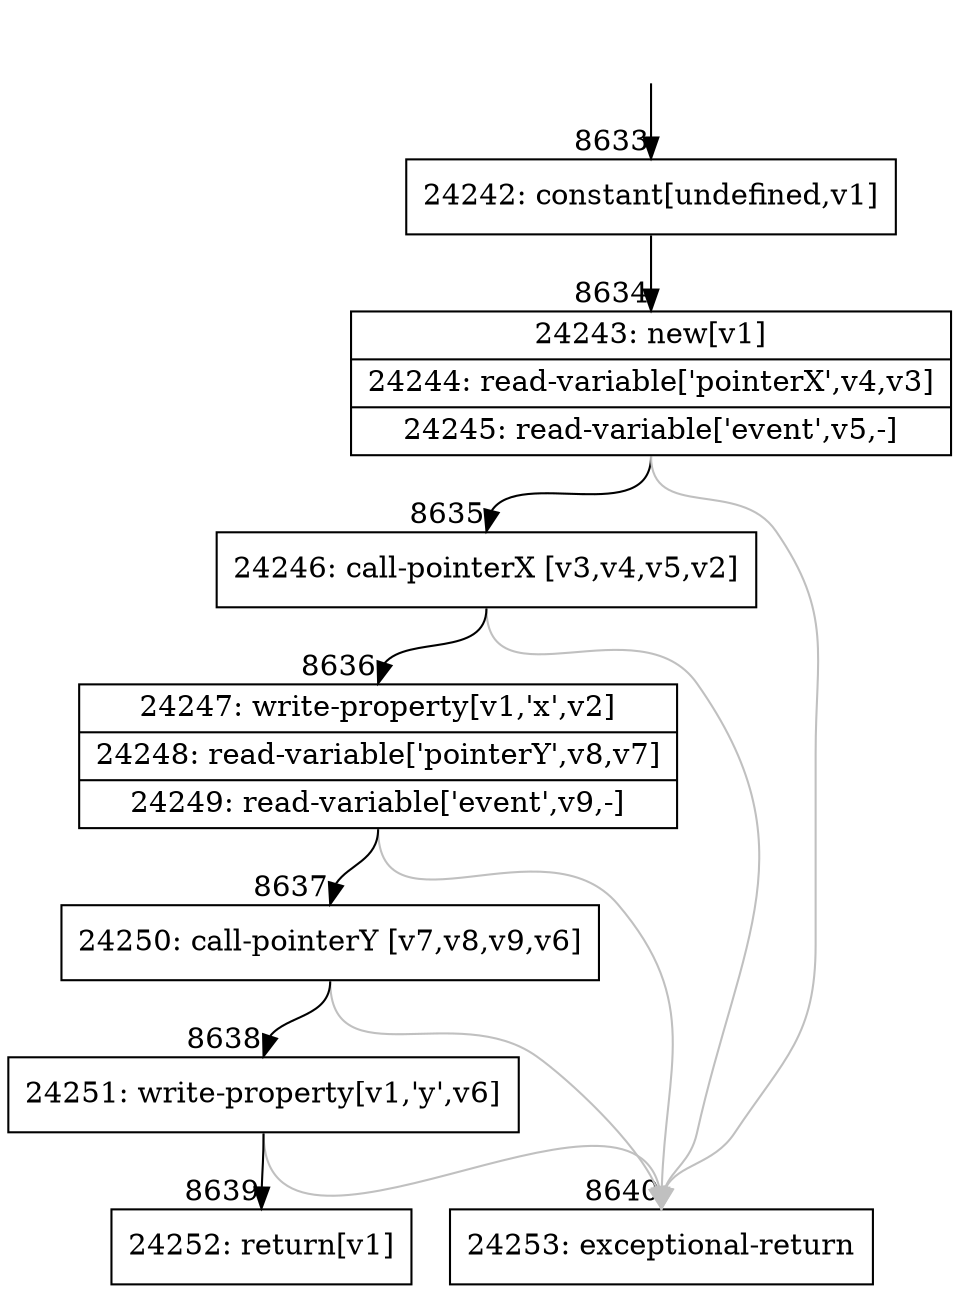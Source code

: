 digraph {
rankdir="TD"
BB_entry651[shape=none,label=""];
BB_entry651 -> BB8633 [tailport=s, headport=n, headlabel="    8633"]
BB8633 [shape=record label="{24242: constant[undefined,v1]}" ] 
BB8633 -> BB8634 [tailport=s, headport=n, headlabel="      8634"]
BB8634 [shape=record label="{24243: new[v1]|24244: read-variable['pointerX',v4,v3]|24245: read-variable['event',v5,-]}" ] 
BB8634 -> BB8635 [tailport=s, headport=n, headlabel="      8635"]
BB8634 -> BB8640 [tailport=s, headport=n, color=gray, headlabel="      8640"]
BB8635 [shape=record label="{24246: call-pointerX [v3,v4,v5,v2]}" ] 
BB8635 -> BB8636 [tailport=s, headport=n, headlabel="      8636"]
BB8635 -> BB8640 [tailport=s, headport=n, color=gray]
BB8636 [shape=record label="{24247: write-property[v1,'x',v2]|24248: read-variable['pointerY',v8,v7]|24249: read-variable['event',v9,-]}" ] 
BB8636 -> BB8637 [tailport=s, headport=n, headlabel="      8637"]
BB8636 -> BB8640 [tailport=s, headport=n, color=gray]
BB8637 [shape=record label="{24250: call-pointerY [v7,v8,v9,v6]}" ] 
BB8637 -> BB8638 [tailport=s, headport=n, headlabel="      8638"]
BB8637 -> BB8640 [tailport=s, headport=n, color=gray]
BB8638 [shape=record label="{24251: write-property[v1,'y',v6]}" ] 
BB8638 -> BB8639 [tailport=s, headport=n, headlabel="      8639"]
BB8638 -> BB8640 [tailport=s, headport=n, color=gray]
BB8639 [shape=record label="{24252: return[v1]}" ] 
BB8640 [shape=record label="{24253: exceptional-return}" ] 
//#$~ 6732
}
